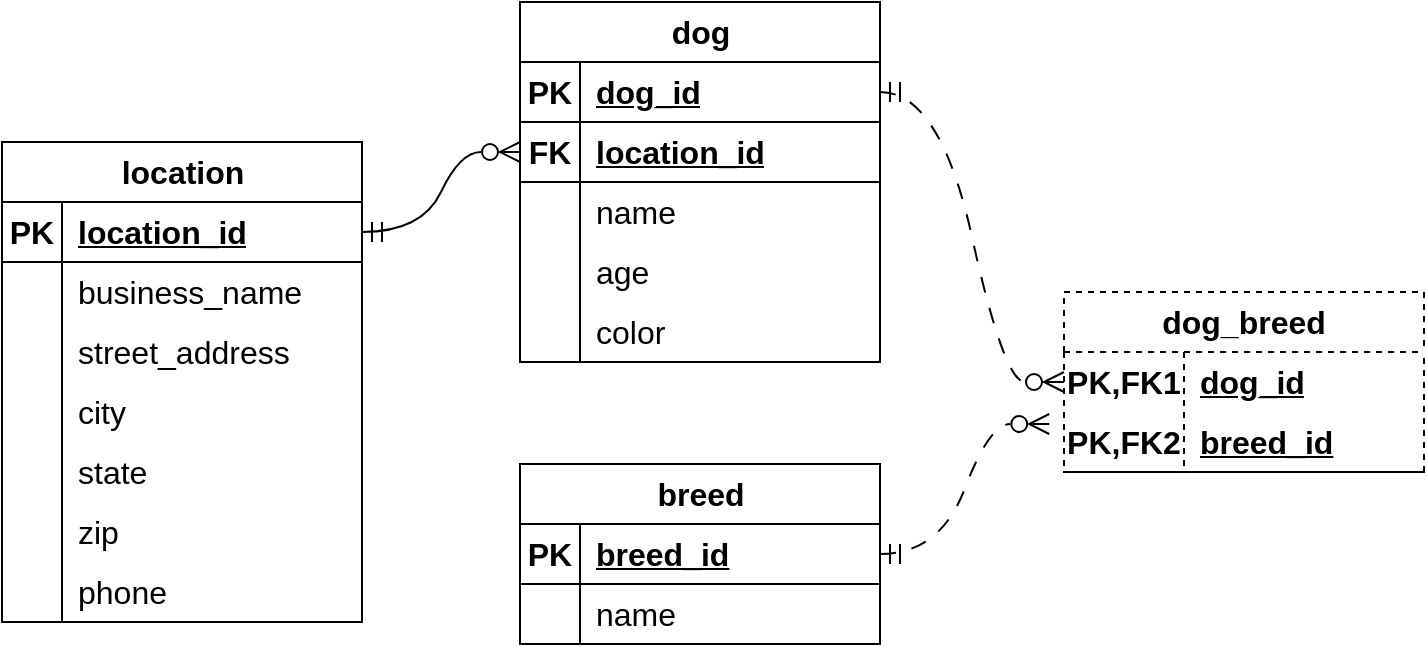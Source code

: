 <mxfile version="22.1.17" type="github">
  <diagram name="Page-1" id="etcX4rhnOnUhyn0WcxDc">
    <mxGraphModel dx="632" dy="1005" grid="0" gridSize="10" guides="1" tooltips="1" connect="1" arrows="1" fold="1" page="0" pageScale="1" pageWidth="850" pageHeight="1100" math="0" shadow="0">
      <root>
        <mxCell id="0" />
        <mxCell id="1" parent="0" />
        <mxCell id="Gd1oLNtTWnBe7Qb0Fe7A-1" value="location" style="shape=table;startSize=30;container=1;collapsible=1;childLayout=tableLayout;fixedRows=1;rowLines=0;fontStyle=1;align=center;resizeLast=1;html=1;fontSize=16;" vertex="1" parent="1">
          <mxGeometry x="6" y="38" width="180" height="240" as="geometry" />
        </mxCell>
        <mxCell id="Gd1oLNtTWnBe7Qb0Fe7A-2" value="" style="shape=tableRow;horizontal=0;startSize=0;swimlaneHead=0;swimlaneBody=0;fillColor=none;collapsible=0;dropTarget=0;points=[[0,0.5],[1,0.5]];portConstraint=eastwest;top=0;left=0;right=0;bottom=1;fontSize=16;" vertex="1" parent="Gd1oLNtTWnBe7Qb0Fe7A-1">
          <mxGeometry y="30" width="180" height="30" as="geometry" />
        </mxCell>
        <mxCell id="Gd1oLNtTWnBe7Qb0Fe7A-3" value="PK" style="shape=partialRectangle;connectable=0;fillColor=none;top=0;left=0;bottom=0;right=0;fontStyle=1;overflow=hidden;whiteSpace=wrap;html=1;fontSize=16;" vertex="1" parent="Gd1oLNtTWnBe7Qb0Fe7A-2">
          <mxGeometry width="30" height="30" as="geometry">
            <mxRectangle width="30" height="30" as="alternateBounds" />
          </mxGeometry>
        </mxCell>
        <mxCell id="Gd1oLNtTWnBe7Qb0Fe7A-4" value="location_id" style="shape=partialRectangle;connectable=0;fillColor=none;top=0;left=0;bottom=0;right=0;align=left;spacingLeft=6;fontStyle=5;overflow=hidden;whiteSpace=wrap;html=1;fontSize=16;" vertex="1" parent="Gd1oLNtTWnBe7Qb0Fe7A-2">
          <mxGeometry x="30" width="150" height="30" as="geometry">
            <mxRectangle width="150" height="30" as="alternateBounds" />
          </mxGeometry>
        </mxCell>
        <mxCell id="Gd1oLNtTWnBe7Qb0Fe7A-5" value="" style="shape=tableRow;horizontal=0;startSize=0;swimlaneHead=0;swimlaneBody=0;fillColor=none;collapsible=0;dropTarget=0;points=[[0,0.5],[1,0.5]];portConstraint=eastwest;top=0;left=0;right=0;bottom=0;fontSize=16;" vertex="1" parent="Gd1oLNtTWnBe7Qb0Fe7A-1">
          <mxGeometry y="60" width="180" height="30" as="geometry" />
        </mxCell>
        <mxCell id="Gd1oLNtTWnBe7Qb0Fe7A-6" value="" style="shape=partialRectangle;connectable=0;fillColor=none;top=0;left=0;bottom=0;right=0;editable=1;overflow=hidden;whiteSpace=wrap;html=1;fontSize=16;" vertex="1" parent="Gd1oLNtTWnBe7Qb0Fe7A-5">
          <mxGeometry width="30" height="30" as="geometry">
            <mxRectangle width="30" height="30" as="alternateBounds" />
          </mxGeometry>
        </mxCell>
        <mxCell id="Gd1oLNtTWnBe7Qb0Fe7A-7" value="business_name" style="shape=partialRectangle;connectable=0;fillColor=none;top=0;left=0;bottom=0;right=0;align=left;spacingLeft=6;overflow=hidden;whiteSpace=wrap;html=1;fontSize=16;" vertex="1" parent="Gd1oLNtTWnBe7Qb0Fe7A-5">
          <mxGeometry x="30" width="150" height="30" as="geometry">
            <mxRectangle width="150" height="30" as="alternateBounds" />
          </mxGeometry>
        </mxCell>
        <mxCell id="Gd1oLNtTWnBe7Qb0Fe7A-8" value="" style="shape=tableRow;horizontal=0;startSize=0;swimlaneHead=0;swimlaneBody=0;fillColor=none;collapsible=0;dropTarget=0;points=[[0,0.5],[1,0.5]];portConstraint=eastwest;top=0;left=0;right=0;bottom=0;fontSize=16;" vertex="1" parent="Gd1oLNtTWnBe7Qb0Fe7A-1">
          <mxGeometry y="90" width="180" height="30" as="geometry" />
        </mxCell>
        <mxCell id="Gd1oLNtTWnBe7Qb0Fe7A-9" value="" style="shape=partialRectangle;connectable=0;fillColor=none;top=0;left=0;bottom=0;right=0;editable=1;overflow=hidden;whiteSpace=wrap;html=1;fontSize=16;" vertex="1" parent="Gd1oLNtTWnBe7Qb0Fe7A-8">
          <mxGeometry width="30" height="30" as="geometry">
            <mxRectangle width="30" height="30" as="alternateBounds" />
          </mxGeometry>
        </mxCell>
        <mxCell id="Gd1oLNtTWnBe7Qb0Fe7A-10" value="street_address" style="shape=partialRectangle;connectable=0;fillColor=none;top=0;left=0;bottom=0;right=0;align=left;spacingLeft=6;overflow=hidden;whiteSpace=wrap;html=1;fontSize=16;" vertex="1" parent="Gd1oLNtTWnBe7Qb0Fe7A-8">
          <mxGeometry x="30" width="150" height="30" as="geometry">
            <mxRectangle width="150" height="30" as="alternateBounds" />
          </mxGeometry>
        </mxCell>
        <mxCell id="Gd1oLNtTWnBe7Qb0Fe7A-11" value="" style="shape=tableRow;horizontal=0;startSize=0;swimlaneHead=0;swimlaneBody=0;fillColor=none;collapsible=0;dropTarget=0;points=[[0,0.5],[1,0.5]];portConstraint=eastwest;top=0;left=0;right=0;bottom=0;fontSize=16;" vertex="1" parent="Gd1oLNtTWnBe7Qb0Fe7A-1">
          <mxGeometry y="120" width="180" height="30" as="geometry" />
        </mxCell>
        <mxCell id="Gd1oLNtTWnBe7Qb0Fe7A-12" value="" style="shape=partialRectangle;connectable=0;fillColor=none;top=0;left=0;bottom=0;right=0;editable=1;overflow=hidden;whiteSpace=wrap;html=1;fontSize=16;" vertex="1" parent="Gd1oLNtTWnBe7Qb0Fe7A-11">
          <mxGeometry width="30" height="30" as="geometry">
            <mxRectangle width="30" height="30" as="alternateBounds" />
          </mxGeometry>
        </mxCell>
        <mxCell id="Gd1oLNtTWnBe7Qb0Fe7A-13" value="city" style="shape=partialRectangle;connectable=0;fillColor=none;top=0;left=0;bottom=0;right=0;align=left;spacingLeft=6;overflow=hidden;whiteSpace=wrap;html=1;fontSize=16;" vertex="1" parent="Gd1oLNtTWnBe7Qb0Fe7A-11">
          <mxGeometry x="30" width="150" height="30" as="geometry">
            <mxRectangle width="150" height="30" as="alternateBounds" />
          </mxGeometry>
        </mxCell>
        <mxCell id="Gd1oLNtTWnBe7Qb0Fe7A-17" style="shape=tableRow;horizontal=0;startSize=0;swimlaneHead=0;swimlaneBody=0;fillColor=none;collapsible=0;dropTarget=0;points=[[0,0.5],[1,0.5]];portConstraint=eastwest;top=0;left=0;right=0;bottom=0;fontSize=16;" vertex="1" parent="Gd1oLNtTWnBe7Qb0Fe7A-1">
          <mxGeometry y="150" width="180" height="30" as="geometry" />
        </mxCell>
        <mxCell id="Gd1oLNtTWnBe7Qb0Fe7A-18" style="shape=partialRectangle;connectable=0;fillColor=none;top=0;left=0;bottom=0;right=0;editable=1;overflow=hidden;whiteSpace=wrap;html=1;fontSize=16;" vertex="1" parent="Gd1oLNtTWnBe7Qb0Fe7A-17">
          <mxGeometry width="30" height="30" as="geometry">
            <mxRectangle width="30" height="30" as="alternateBounds" />
          </mxGeometry>
        </mxCell>
        <mxCell id="Gd1oLNtTWnBe7Qb0Fe7A-19" value="state" style="shape=partialRectangle;connectable=0;fillColor=none;top=0;left=0;bottom=0;right=0;align=left;spacingLeft=6;overflow=hidden;whiteSpace=wrap;html=1;fontSize=16;" vertex="1" parent="Gd1oLNtTWnBe7Qb0Fe7A-17">
          <mxGeometry x="30" width="150" height="30" as="geometry">
            <mxRectangle width="150" height="30" as="alternateBounds" />
          </mxGeometry>
        </mxCell>
        <mxCell id="Gd1oLNtTWnBe7Qb0Fe7A-14" style="shape=tableRow;horizontal=0;startSize=0;swimlaneHead=0;swimlaneBody=0;fillColor=none;collapsible=0;dropTarget=0;points=[[0,0.5],[1,0.5]];portConstraint=eastwest;top=0;left=0;right=0;bottom=0;fontSize=16;" vertex="1" parent="Gd1oLNtTWnBe7Qb0Fe7A-1">
          <mxGeometry y="180" width="180" height="30" as="geometry" />
        </mxCell>
        <mxCell id="Gd1oLNtTWnBe7Qb0Fe7A-15" style="shape=partialRectangle;connectable=0;fillColor=none;top=0;left=0;bottom=0;right=0;editable=1;overflow=hidden;whiteSpace=wrap;html=1;fontSize=16;" vertex="1" parent="Gd1oLNtTWnBe7Qb0Fe7A-14">
          <mxGeometry width="30" height="30" as="geometry">
            <mxRectangle width="30" height="30" as="alternateBounds" />
          </mxGeometry>
        </mxCell>
        <mxCell id="Gd1oLNtTWnBe7Qb0Fe7A-16" value="zip" style="shape=partialRectangle;connectable=0;fillColor=none;top=0;left=0;bottom=0;right=0;align=left;spacingLeft=6;overflow=hidden;whiteSpace=wrap;html=1;fontSize=16;" vertex="1" parent="Gd1oLNtTWnBe7Qb0Fe7A-14">
          <mxGeometry x="30" width="150" height="30" as="geometry">
            <mxRectangle width="150" height="30" as="alternateBounds" />
          </mxGeometry>
        </mxCell>
        <mxCell id="Gd1oLNtTWnBe7Qb0Fe7A-20" style="shape=tableRow;horizontal=0;startSize=0;swimlaneHead=0;swimlaneBody=0;fillColor=none;collapsible=0;dropTarget=0;points=[[0,0.5],[1,0.5]];portConstraint=eastwest;top=0;left=0;right=0;bottom=0;fontSize=16;" vertex="1" parent="Gd1oLNtTWnBe7Qb0Fe7A-1">
          <mxGeometry y="210" width="180" height="30" as="geometry" />
        </mxCell>
        <mxCell id="Gd1oLNtTWnBe7Qb0Fe7A-21" style="shape=partialRectangle;connectable=0;fillColor=none;top=0;left=0;bottom=0;right=0;editable=1;overflow=hidden;whiteSpace=wrap;html=1;fontSize=16;" vertex="1" parent="Gd1oLNtTWnBe7Qb0Fe7A-20">
          <mxGeometry width="30" height="30" as="geometry">
            <mxRectangle width="30" height="30" as="alternateBounds" />
          </mxGeometry>
        </mxCell>
        <mxCell id="Gd1oLNtTWnBe7Qb0Fe7A-22" value="phone" style="shape=partialRectangle;connectable=0;fillColor=none;top=0;left=0;bottom=0;right=0;align=left;spacingLeft=6;overflow=hidden;whiteSpace=wrap;html=1;fontSize=16;" vertex="1" parent="Gd1oLNtTWnBe7Qb0Fe7A-20">
          <mxGeometry x="30" width="150" height="30" as="geometry">
            <mxRectangle width="150" height="30" as="alternateBounds" />
          </mxGeometry>
        </mxCell>
        <mxCell id="Gd1oLNtTWnBe7Qb0Fe7A-23" value="dog" style="shape=table;startSize=30;container=1;collapsible=1;childLayout=tableLayout;fixedRows=1;rowLines=0;fontStyle=1;align=center;resizeLast=1;html=1;fontSize=16;" vertex="1" parent="1">
          <mxGeometry x="265" y="-32" width="180" height="180" as="geometry" />
        </mxCell>
        <mxCell id="Gd1oLNtTWnBe7Qb0Fe7A-24" value="" style="shape=tableRow;horizontal=0;startSize=0;swimlaneHead=0;swimlaneBody=0;fillColor=none;collapsible=0;dropTarget=0;points=[[0,0.5],[1,0.5]];portConstraint=eastwest;top=0;left=0;right=0;bottom=1;fontSize=16;" vertex="1" parent="Gd1oLNtTWnBe7Qb0Fe7A-23">
          <mxGeometry y="30" width="180" height="30" as="geometry" />
        </mxCell>
        <mxCell id="Gd1oLNtTWnBe7Qb0Fe7A-25" value="PK" style="shape=partialRectangle;connectable=0;fillColor=none;top=0;left=0;bottom=0;right=0;fontStyle=1;overflow=hidden;whiteSpace=wrap;html=1;fontSize=16;" vertex="1" parent="Gd1oLNtTWnBe7Qb0Fe7A-24">
          <mxGeometry width="30" height="30" as="geometry">
            <mxRectangle width="30" height="30" as="alternateBounds" />
          </mxGeometry>
        </mxCell>
        <mxCell id="Gd1oLNtTWnBe7Qb0Fe7A-26" value="dog_id" style="shape=partialRectangle;connectable=0;fillColor=none;top=0;left=0;bottom=0;right=0;align=left;spacingLeft=6;fontStyle=5;overflow=hidden;whiteSpace=wrap;html=1;fontSize=16;" vertex="1" parent="Gd1oLNtTWnBe7Qb0Fe7A-24">
          <mxGeometry x="30" width="150" height="30" as="geometry">
            <mxRectangle width="150" height="30" as="alternateBounds" />
          </mxGeometry>
        </mxCell>
        <mxCell id="Gd1oLNtTWnBe7Qb0Fe7A-49" style="shape=tableRow;horizontal=0;startSize=0;swimlaneHead=0;swimlaneBody=0;fillColor=none;collapsible=0;dropTarget=0;points=[[0,0.5],[1,0.5]];portConstraint=eastwest;top=0;left=0;right=0;bottom=1;fontSize=16;" vertex="1" parent="Gd1oLNtTWnBe7Qb0Fe7A-23">
          <mxGeometry y="60" width="180" height="30" as="geometry" />
        </mxCell>
        <mxCell id="Gd1oLNtTWnBe7Qb0Fe7A-50" value="FK" style="shape=partialRectangle;connectable=0;fillColor=none;top=0;left=0;bottom=0;right=0;fontStyle=1;overflow=hidden;whiteSpace=wrap;html=1;fontSize=16;" vertex="1" parent="Gd1oLNtTWnBe7Qb0Fe7A-49">
          <mxGeometry width="30" height="30" as="geometry">
            <mxRectangle width="30" height="30" as="alternateBounds" />
          </mxGeometry>
        </mxCell>
        <mxCell id="Gd1oLNtTWnBe7Qb0Fe7A-51" value="location_id" style="shape=partialRectangle;connectable=0;fillColor=none;top=0;left=0;bottom=0;right=0;align=left;spacingLeft=6;fontStyle=5;overflow=hidden;whiteSpace=wrap;html=1;fontSize=16;" vertex="1" parent="Gd1oLNtTWnBe7Qb0Fe7A-49">
          <mxGeometry x="30" width="150" height="30" as="geometry">
            <mxRectangle width="150" height="30" as="alternateBounds" />
          </mxGeometry>
        </mxCell>
        <mxCell id="Gd1oLNtTWnBe7Qb0Fe7A-27" value="" style="shape=tableRow;horizontal=0;startSize=0;swimlaneHead=0;swimlaneBody=0;fillColor=none;collapsible=0;dropTarget=0;points=[[0,0.5],[1,0.5]];portConstraint=eastwest;top=0;left=0;right=0;bottom=0;fontSize=16;" vertex="1" parent="Gd1oLNtTWnBe7Qb0Fe7A-23">
          <mxGeometry y="90" width="180" height="30" as="geometry" />
        </mxCell>
        <mxCell id="Gd1oLNtTWnBe7Qb0Fe7A-28" value="" style="shape=partialRectangle;connectable=0;fillColor=none;top=0;left=0;bottom=0;right=0;editable=1;overflow=hidden;whiteSpace=wrap;html=1;fontSize=16;" vertex="1" parent="Gd1oLNtTWnBe7Qb0Fe7A-27">
          <mxGeometry width="30" height="30" as="geometry">
            <mxRectangle width="30" height="30" as="alternateBounds" />
          </mxGeometry>
        </mxCell>
        <mxCell id="Gd1oLNtTWnBe7Qb0Fe7A-29" value="name" style="shape=partialRectangle;connectable=0;fillColor=none;top=0;left=0;bottom=0;right=0;align=left;spacingLeft=6;overflow=hidden;whiteSpace=wrap;html=1;fontSize=16;" vertex="1" parent="Gd1oLNtTWnBe7Qb0Fe7A-27">
          <mxGeometry x="30" width="150" height="30" as="geometry">
            <mxRectangle width="150" height="30" as="alternateBounds" />
          </mxGeometry>
        </mxCell>
        <mxCell id="Gd1oLNtTWnBe7Qb0Fe7A-30" value="" style="shape=tableRow;horizontal=0;startSize=0;swimlaneHead=0;swimlaneBody=0;fillColor=none;collapsible=0;dropTarget=0;points=[[0,0.5],[1,0.5]];portConstraint=eastwest;top=0;left=0;right=0;bottom=0;fontSize=16;" vertex="1" parent="Gd1oLNtTWnBe7Qb0Fe7A-23">
          <mxGeometry y="120" width="180" height="30" as="geometry" />
        </mxCell>
        <mxCell id="Gd1oLNtTWnBe7Qb0Fe7A-31" value="" style="shape=partialRectangle;connectable=0;fillColor=none;top=0;left=0;bottom=0;right=0;editable=1;overflow=hidden;whiteSpace=wrap;html=1;fontSize=16;" vertex="1" parent="Gd1oLNtTWnBe7Qb0Fe7A-30">
          <mxGeometry width="30" height="30" as="geometry">
            <mxRectangle width="30" height="30" as="alternateBounds" />
          </mxGeometry>
        </mxCell>
        <mxCell id="Gd1oLNtTWnBe7Qb0Fe7A-32" value="age" style="shape=partialRectangle;connectable=0;fillColor=none;top=0;left=0;bottom=0;right=0;align=left;spacingLeft=6;overflow=hidden;whiteSpace=wrap;html=1;fontSize=16;" vertex="1" parent="Gd1oLNtTWnBe7Qb0Fe7A-30">
          <mxGeometry x="30" width="150" height="30" as="geometry">
            <mxRectangle width="150" height="30" as="alternateBounds" />
          </mxGeometry>
        </mxCell>
        <mxCell id="Gd1oLNtTWnBe7Qb0Fe7A-33" value="" style="shape=tableRow;horizontal=0;startSize=0;swimlaneHead=0;swimlaneBody=0;fillColor=none;collapsible=0;dropTarget=0;points=[[0,0.5],[1,0.5]];portConstraint=eastwest;top=0;left=0;right=0;bottom=0;fontSize=16;" vertex="1" parent="Gd1oLNtTWnBe7Qb0Fe7A-23">
          <mxGeometry y="150" width="180" height="30" as="geometry" />
        </mxCell>
        <mxCell id="Gd1oLNtTWnBe7Qb0Fe7A-34" value="" style="shape=partialRectangle;connectable=0;fillColor=none;top=0;left=0;bottom=0;right=0;editable=1;overflow=hidden;whiteSpace=wrap;html=1;fontSize=16;" vertex="1" parent="Gd1oLNtTWnBe7Qb0Fe7A-33">
          <mxGeometry width="30" height="30" as="geometry">
            <mxRectangle width="30" height="30" as="alternateBounds" />
          </mxGeometry>
        </mxCell>
        <mxCell id="Gd1oLNtTWnBe7Qb0Fe7A-35" value="color" style="shape=partialRectangle;connectable=0;fillColor=none;top=0;left=0;bottom=0;right=0;align=left;spacingLeft=6;overflow=hidden;whiteSpace=wrap;html=1;fontSize=16;" vertex="1" parent="Gd1oLNtTWnBe7Qb0Fe7A-33">
          <mxGeometry x="30" width="150" height="30" as="geometry">
            <mxRectangle width="150" height="30" as="alternateBounds" />
          </mxGeometry>
        </mxCell>
        <mxCell id="Gd1oLNtTWnBe7Qb0Fe7A-36" value="breed" style="shape=table;startSize=30;container=1;collapsible=1;childLayout=tableLayout;fixedRows=1;rowLines=0;fontStyle=1;align=center;resizeLast=1;html=1;fontSize=16;" vertex="1" parent="1">
          <mxGeometry x="265" y="199" width="180" height="90" as="geometry" />
        </mxCell>
        <mxCell id="Gd1oLNtTWnBe7Qb0Fe7A-37" value="" style="shape=tableRow;horizontal=0;startSize=0;swimlaneHead=0;swimlaneBody=0;fillColor=none;collapsible=0;dropTarget=0;points=[[0,0.5],[1,0.5]];portConstraint=eastwest;top=0;left=0;right=0;bottom=1;fontSize=16;" vertex="1" parent="Gd1oLNtTWnBe7Qb0Fe7A-36">
          <mxGeometry y="30" width="180" height="30" as="geometry" />
        </mxCell>
        <mxCell id="Gd1oLNtTWnBe7Qb0Fe7A-38" value="PK" style="shape=partialRectangle;connectable=0;fillColor=none;top=0;left=0;bottom=0;right=0;fontStyle=1;overflow=hidden;whiteSpace=wrap;html=1;fontSize=16;" vertex="1" parent="Gd1oLNtTWnBe7Qb0Fe7A-37">
          <mxGeometry width="30" height="30" as="geometry">
            <mxRectangle width="30" height="30" as="alternateBounds" />
          </mxGeometry>
        </mxCell>
        <mxCell id="Gd1oLNtTWnBe7Qb0Fe7A-39" value="breed_id" style="shape=partialRectangle;connectable=0;fillColor=none;top=0;left=0;bottom=0;right=0;align=left;spacingLeft=6;fontStyle=5;overflow=hidden;whiteSpace=wrap;html=1;fontSize=16;" vertex="1" parent="Gd1oLNtTWnBe7Qb0Fe7A-37">
          <mxGeometry x="30" width="150" height="30" as="geometry">
            <mxRectangle width="150" height="30" as="alternateBounds" />
          </mxGeometry>
        </mxCell>
        <mxCell id="Gd1oLNtTWnBe7Qb0Fe7A-40" value="" style="shape=tableRow;horizontal=0;startSize=0;swimlaneHead=0;swimlaneBody=0;fillColor=none;collapsible=0;dropTarget=0;points=[[0,0.5],[1,0.5]];portConstraint=eastwest;top=0;left=0;right=0;bottom=0;fontSize=16;" vertex="1" parent="Gd1oLNtTWnBe7Qb0Fe7A-36">
          <mxGeometry y="60" width="180" height="30" as="geometry" />
        </mxCell>
        <mxCell id="Gd1oLNtTWnBe7Qb0Fe7A-41" value="" style="shape=partialRectangle;connectable=0;fillColor=none;top=0;left=0;bottom=0;right=0;editable=1;overflow=hidden;whiteSpace=wrap;html=1;fontSize=16;" vertex="1" parent="Gd1oLNtTWnBe7Qb0Fe7A-40">
          <mxGeometry width="30" height="30" as="geometry">
            <mxRectangle width="30" height="30" as="alternateBounds" />
          </mxGeometry>
        </mxCell>
        <mxCell id="Gd1oLNtTWnBe7Qb0Fe7A-42" value="name" style="shape=partialRectangle;connectable=0;fillColor=none;top=0;left=0;bottom=0;right=0;align=left;spacingLeft=6;overflow=hidden;whiteSpace=wrap;html=1;fontSize=16;" vertex="1" parent="Gd1oLNtTWnBe7Qb0Fe7A-40">
          <mxGeometry x="30" width="150" height="30" as="geometry">
            <mxRectangle width="150" height="30" as="alternateBounds" />
          </mxGeometry>
        </mxCell>
        <mxCell id="Gd1oLNtTWnBe7Qb0Fe7A-52" value="" style="edgeStyle=entityRelationEdgeStyle;fontSize=12;html=1;endArrow=ERzeroToMany;startArrow=ERmandOne;rounded=0;startSize=8;endSize=8;curved=1;entryX=0;entryY=0.5;entryDx=0;entryDy=0;exitX=1;exitY=0.5;exitDx=0;exitDy=0;endFill=0;" edge="1" parent="1" source="Gd1oLNtTWnBe7Qb0Fe7A-2" target="Gd1oLNtTWnBe7Qb0Fe7A-49">
          <mxGeometry width="100" height="100" relative="1" as="geometry">
            <mxPoint x="149" y="250" as="sourcePoint" />
            <mxPoint x="249" y="150" as="targetPoint" />
          </mxGeometry>
        </mxCell>
        <mxCell id="Gd1oLNtTWnBe7Qb0Fe7A-53" value="dog_breed" style="shape=table;startSize=30;container=1;collapsible=1;childLayout=tableLayout;fixedRows=1;rowLines=0;fontStyle=1;align=center;resizeLast=1;html=1;whiteSpace=wrap;fontSize=16;dashed=1;" vertex="1" parent="1">
          <mxGeometry x="537" y="113" width="180" height="90" as="geometry" />
        </mxCell>
        <mxCell id="Gd1oLNtTWnBe7Qb0Fe7A-54" value="" style="shape=tableRow;horizontal=0;startSize=0;swimlaneHead=0;swimlaneBody=0;fillColor=none;collapsible=0;dropTarget=0;points=[[0,0.5],[1,0.5]];portConstraint=eastwest;top=0;left=0;right=0;bottom=0;html=1;fontSize=16;" vertex="1" parent="Gd1oLNtTWnBe7Qb0Fe7A-53">
          <mxGeometry y="30" width="180" height="30" as="geometry" />
        </mxCell>
        <mxCell id="Gd1oLNtTWnBe7Qb0Fe7A-55" value="PK,FK1" style="shape=partialRectangle;connectable=0;fillColor=none;top=0;left=0;bottom=0;right=0;fontStyle=1;overflow=hidden;html=1;whiteSpace=wrap;fontSize=16;" vertex="1" parent="Gd1oLNtTWnBe7Qb0Fe7A-54">
          <mxGeometry width="60" height="30" as="geometry">
            <mxRectangle width="60" height="30" as="alternateBounds" />
          </mxGeometry>
        </mxCell>
        <mxCell id="Gd1oLNtTWnBe7Qb0Fe7A-56" value="dog_id" style="shape=partialRectangle;connectable=0;fillColor=none;top=0;left=0;bottom=0;right=0;align=left;spacingLeft=6;fontStyle=5;overflow=hidden;html=1;whiteSpace=wrap;fontSize=16;" vertex="1" parent="Gd1oLNtTWnBe7Qb0Fe7A-54">
          <mxGeometry x="60" width="120" height="30" as="geometry">
            <mxRectangle width="120" height="30" as="alternateBounds" />
          </mxGeometry>
        </mxCell>
        <mxCell id="Gd1oLNtTWnBe7Qb0Fe7A-57" value="" style="shape=tableRow;horizontal=0;startSize=0;swimlaneHead=0;swimlaneBody=0;fillColor=none;collapsible=0;dropTarget=0;points=[[0,0.5],[1,0.5]];portConstraint=eastwest;top=0;left=0;right=0;bottom=1;html=1;fontSize=16;" vertex="1" parent="Gd1oLNtTWnBe7Qb0Fe7A-53">
          <mxGeometry y="60" width="180" height="30" as="geometry" />
        </mxCell>
        <mxCell id="Gd1oLNtTWnBe7Qb0Fe7A-58" value="PK,FK2" style="shape=partialRectangle;connectable=0;fillColor=none;top=0;left=0;bottom=0;right=0;fontStyle=1;overflow=hidden;html=1;whiteSpace=wrap;fontSize=16;" vertex="1" parent="Gd1oLNtTWnBe7Qb0Fe7A-57">
          <mxGeometry width="60" height="30" as="geometry">
            <mxRectangle width="60" height="30" as="alternateBounds" />
          </mxGeometry>
        </mxCell>
        <mxCell id="Gd1oLNtTWnBe7Qb0Fe7A-59" value="breed_id" style="shape=partialRectangle;connectable=0;fillColor=none;top=0;left=0;bottom=0;right=0;align=left;spacingLeft=6;fontStyle=5;overflow=hidden;html=1;whiteSpace=wrap;fontSize=16;" vertex="1" parent="Gd1oLNtTWnBe7Qb0Fe7A-57">
          <mxGeometry x="60" width="120" height="30" as="geometry">
            <mxRectangle width="120" height="30" as="alternateBounds" />
          </mxGeometry>
        </mxCell>
        <mxCell id="Gd1oLNtTWnBe7Qb0Fe7A-68" value="" style="edgeStyle=entityRelationEdgeStyle;fontSize=12;html=1;endArrow=ERzeroToMany;startArrow=ERmandOne;rounded=0;startSize=8;endSize=8;curved=1;entryX=0;entryY=0.5;entryDx=0;entryDy=0;exitX=1;exitY=0.5;exitDx=0;exitDy=0;endFill=0;dashed=1;dashPattern=8 8;" edge="1" parent="1" source="Gd1oLNtTWnBe7Qb0Fe7A-24" target="Gd1oLNtTWnBe7Qb0Fe7A-54">
          <mxGeometry width="100" height="100" relative="1" as="geometry">
            <mxPoint x="196" y="93" as="sourcePoint" />
            <mxPoint x="275" y="53" as="targetPoint" />
          </mxGeometry>
        </mxCell>
        <mxCell id="Gd1oLNtTWnBe7Qb0Fe7A-69" value="" style="edgeStyle=entityRelationEdgeStyle;fontSize=12;html=1;endArrow=ERzeroToMany;startArrow=ERmandOne;rounded=0;startSize=8;endSize=8;curved=1;entryX=-0.041;entryY=0.2;entryDx=0;entryDy=0;exitX=1;exitY=0.5;exitDx=0;exitDy=0;endFill=0;entryPerimeter=0;dashed=1;dashPattern=8 8;" edge="1" parent="1" source="Gd1oLNtTWnBe7Qb0Fe7A-37" target="Gd1oLNtTWnBe7Qb0Fe7A-57">
          <mxGeometry width="100" height="100" relative="1" as="geometry">
            <mxPoint x="206" y="103" as="sourcePoint" />
            <mxPoint x="285" y="63" as="targetPoint" />
          </mxGeometry>
        </mxCell>
      </root>
    </mxGraphModel>
  </diagram>
</mxfile>
